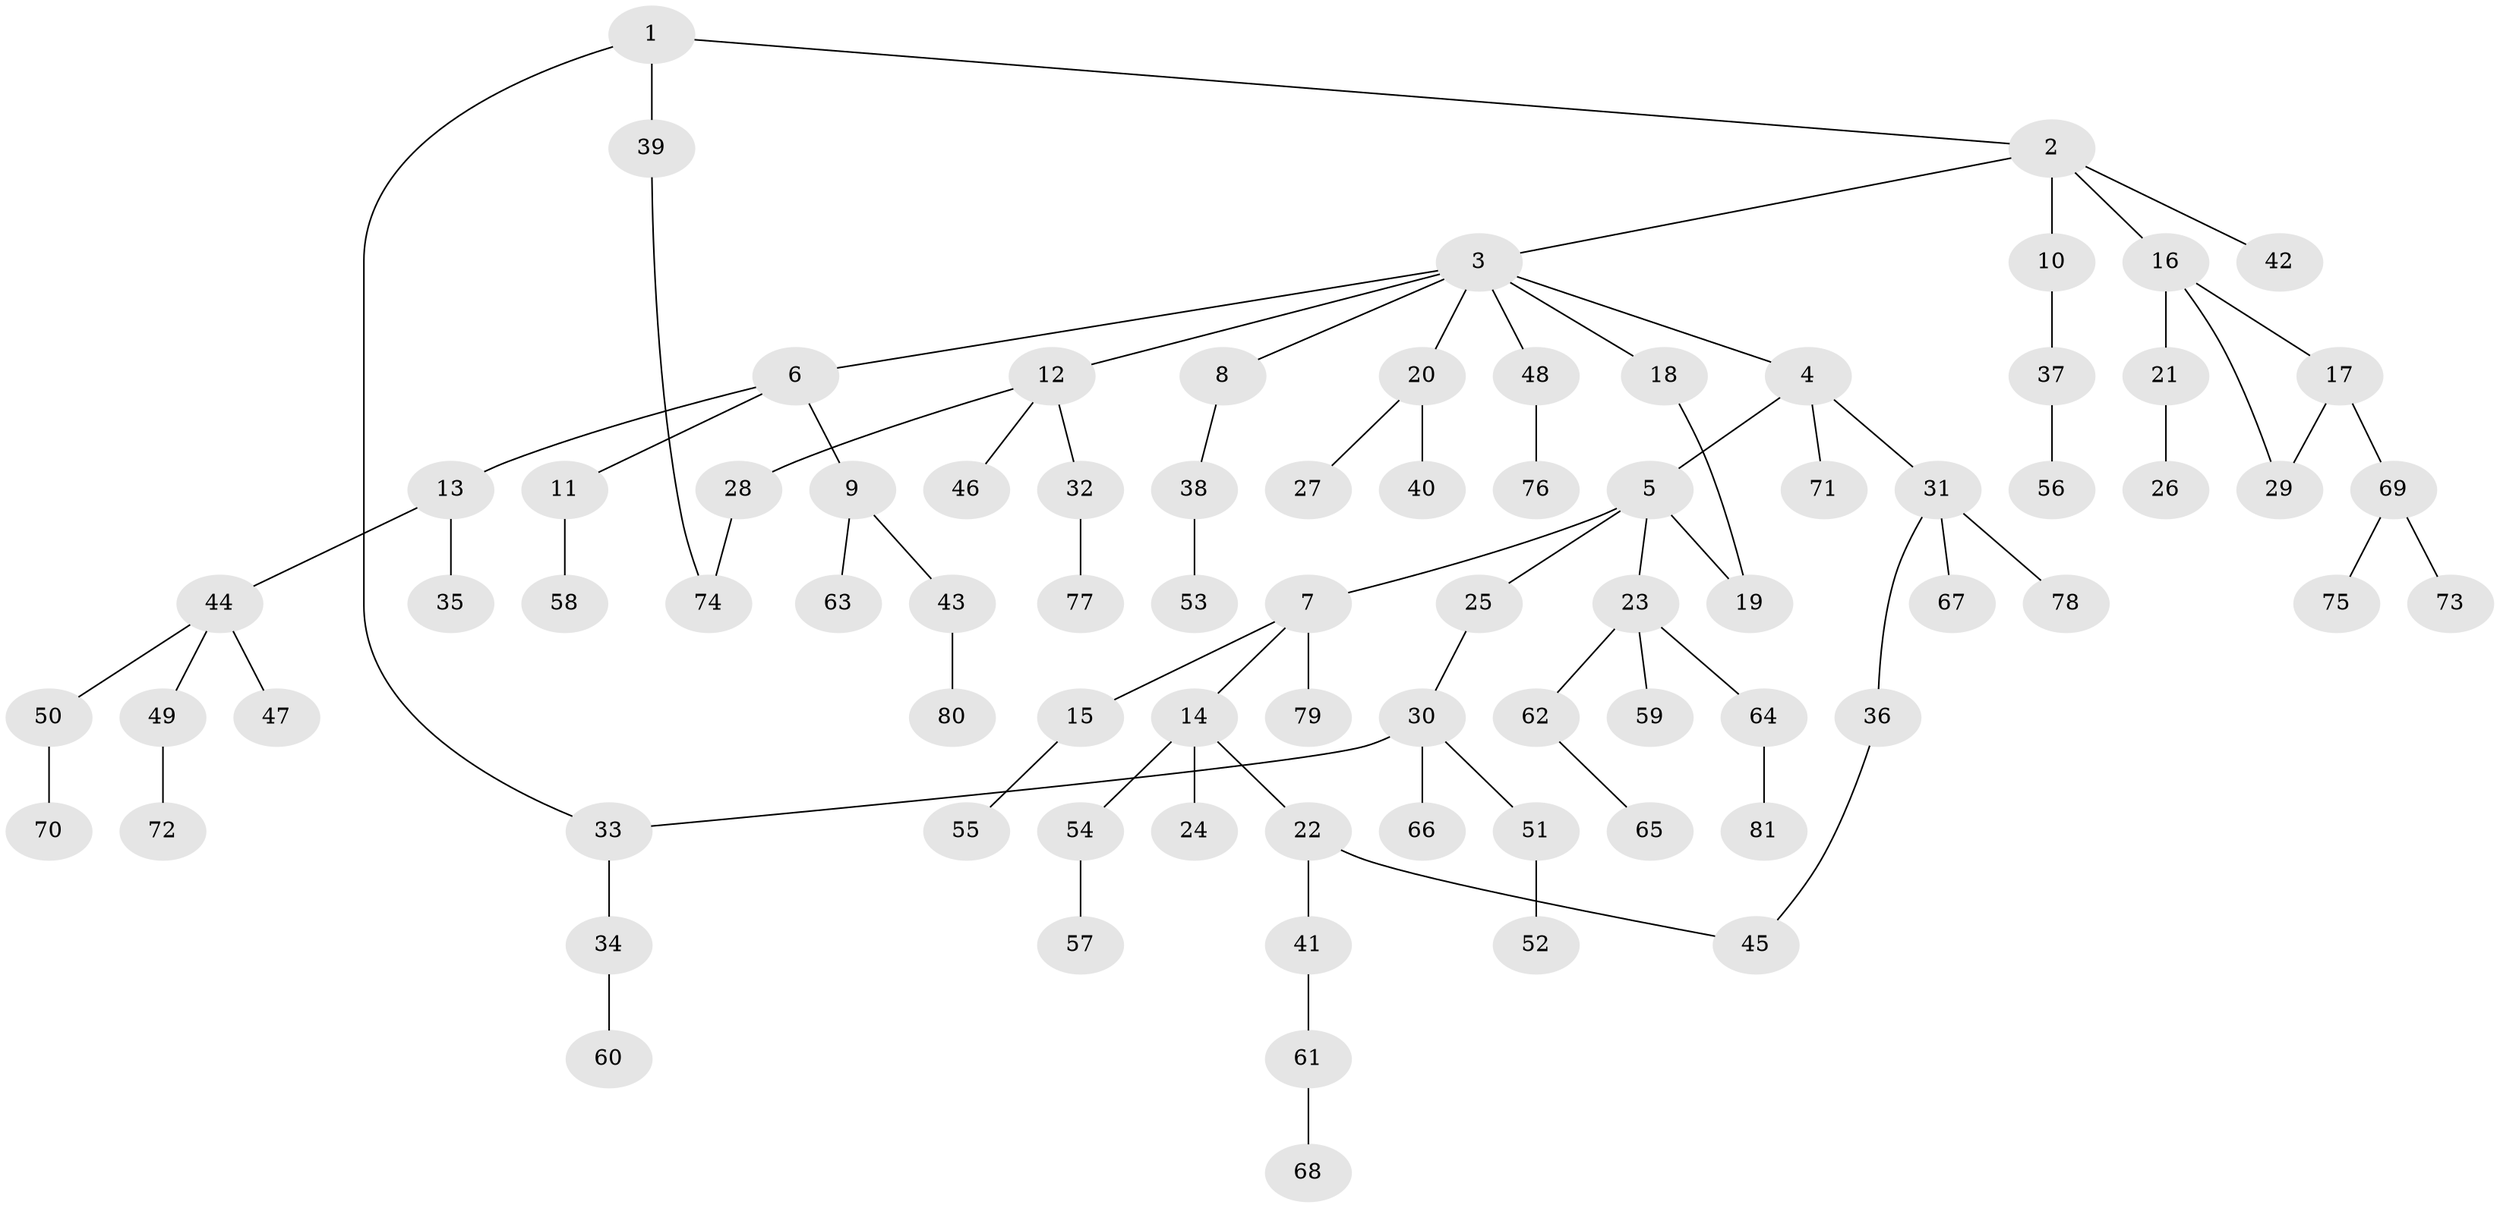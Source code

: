 // Generated by graph-tools (version 1.1) at 2025/34/03/09/25 02:34:30]
// undirected, 81 vertices, 85 edges
graph export_dot {
graph [start="1"]
  node [color=gray90,style=filled];
  1;
  2;
  3;
  4;
  5;
  6;
  7;
  8;
  9;
  10;
  11;
  12;
  13;
  14;
  15;
  16;
  17;
  18;
  19;
  20;
  21;
  22;
  23;
  24;
  25;
  26;
  27;
  28;
  29;
  30;
  31;
  32;
  33;
  34;
  35;
  36;
  37;
  38;
  39;
  40;
  41;
  42;
  43;
  44;
  45;
  46;
  47;
  48;
  49;
  50;
  51;
  52;
  53;
  54;
  55;
  56;
  57;
  58;
  59;
  60;
  61;
  62;
  63;
  64;
  65;
  66;
  67;
  68;
  69;
  70;
  71;
  72;
  73;
  74;
  75;
  76;
  77;
  78;
  79;
  80;
  81;
  1 -- 2;
  1 -- 33;
  1 -- 39;
  2 -- 3;
  2 -- 10;
  2 -- 16;
  2 -- 42;
  3 -- 4;
  3 -- 6;
  3 -- 8;
  3 -- 12;
  3 -- 18;
  3 -- 20;
  3 -- 48;
  4 -- 5;
  4 -- 31;
  4 -- 71;
  5 -- 7;
  5 -- 19;
  5 -- 23;
  5 -- 25;
  6 -- 9;
  6 -- 11;
  6 -- 13;
  7 -- 14;
  7 -- 15;
  7 -- 79;
  8 -- 38;
  9 -- 43;
  9 -- 63;
  10 -- 37;
  11 -- 58;
  12 -- 28;
  12 -- 32;
  12 -- 46;
  13 -- 35;
  13 -- 44;
  14 -- 22;
  14 -- 24;
  14 -- 54;
  15 -- 55;
  16 -- 17;
  16 -- 21;
  16 -- 29;
  17 -- 29;
  17 -- 69;
  18 -- 19;
  20 -- 27;
  20 -- 40;
  21 -- 26;
  22 -- 41;
  22 -- 45;
  23 -- 59;
  23 -- 62;
  23 -- 64;
  25 -- 30;
  28 -- 74;
  30 -- 51;
  30 -- 66;
  30 -- 33;
  31 -- 36;
  31 -- 67;
  31 -- 78;
  32 -- 77;
  33 -- 34;
  34 -- 60;
  36 -- 45;
  37 -- 56;
  38 -- 53;
  39 -- 74;
  41 -- 61;
  43 -- 80;
  44 -- 47;
  44 -- 49;
  44 -- 50;
  48 -- 76;
  49 -- 72;
  50 -- 70;
  51 -- 52;
  54 -- 57;
  61 -- 68;
  62 -- 65;
  64 -- 81;
  69 -- 73;
  69 -- 75;
}
